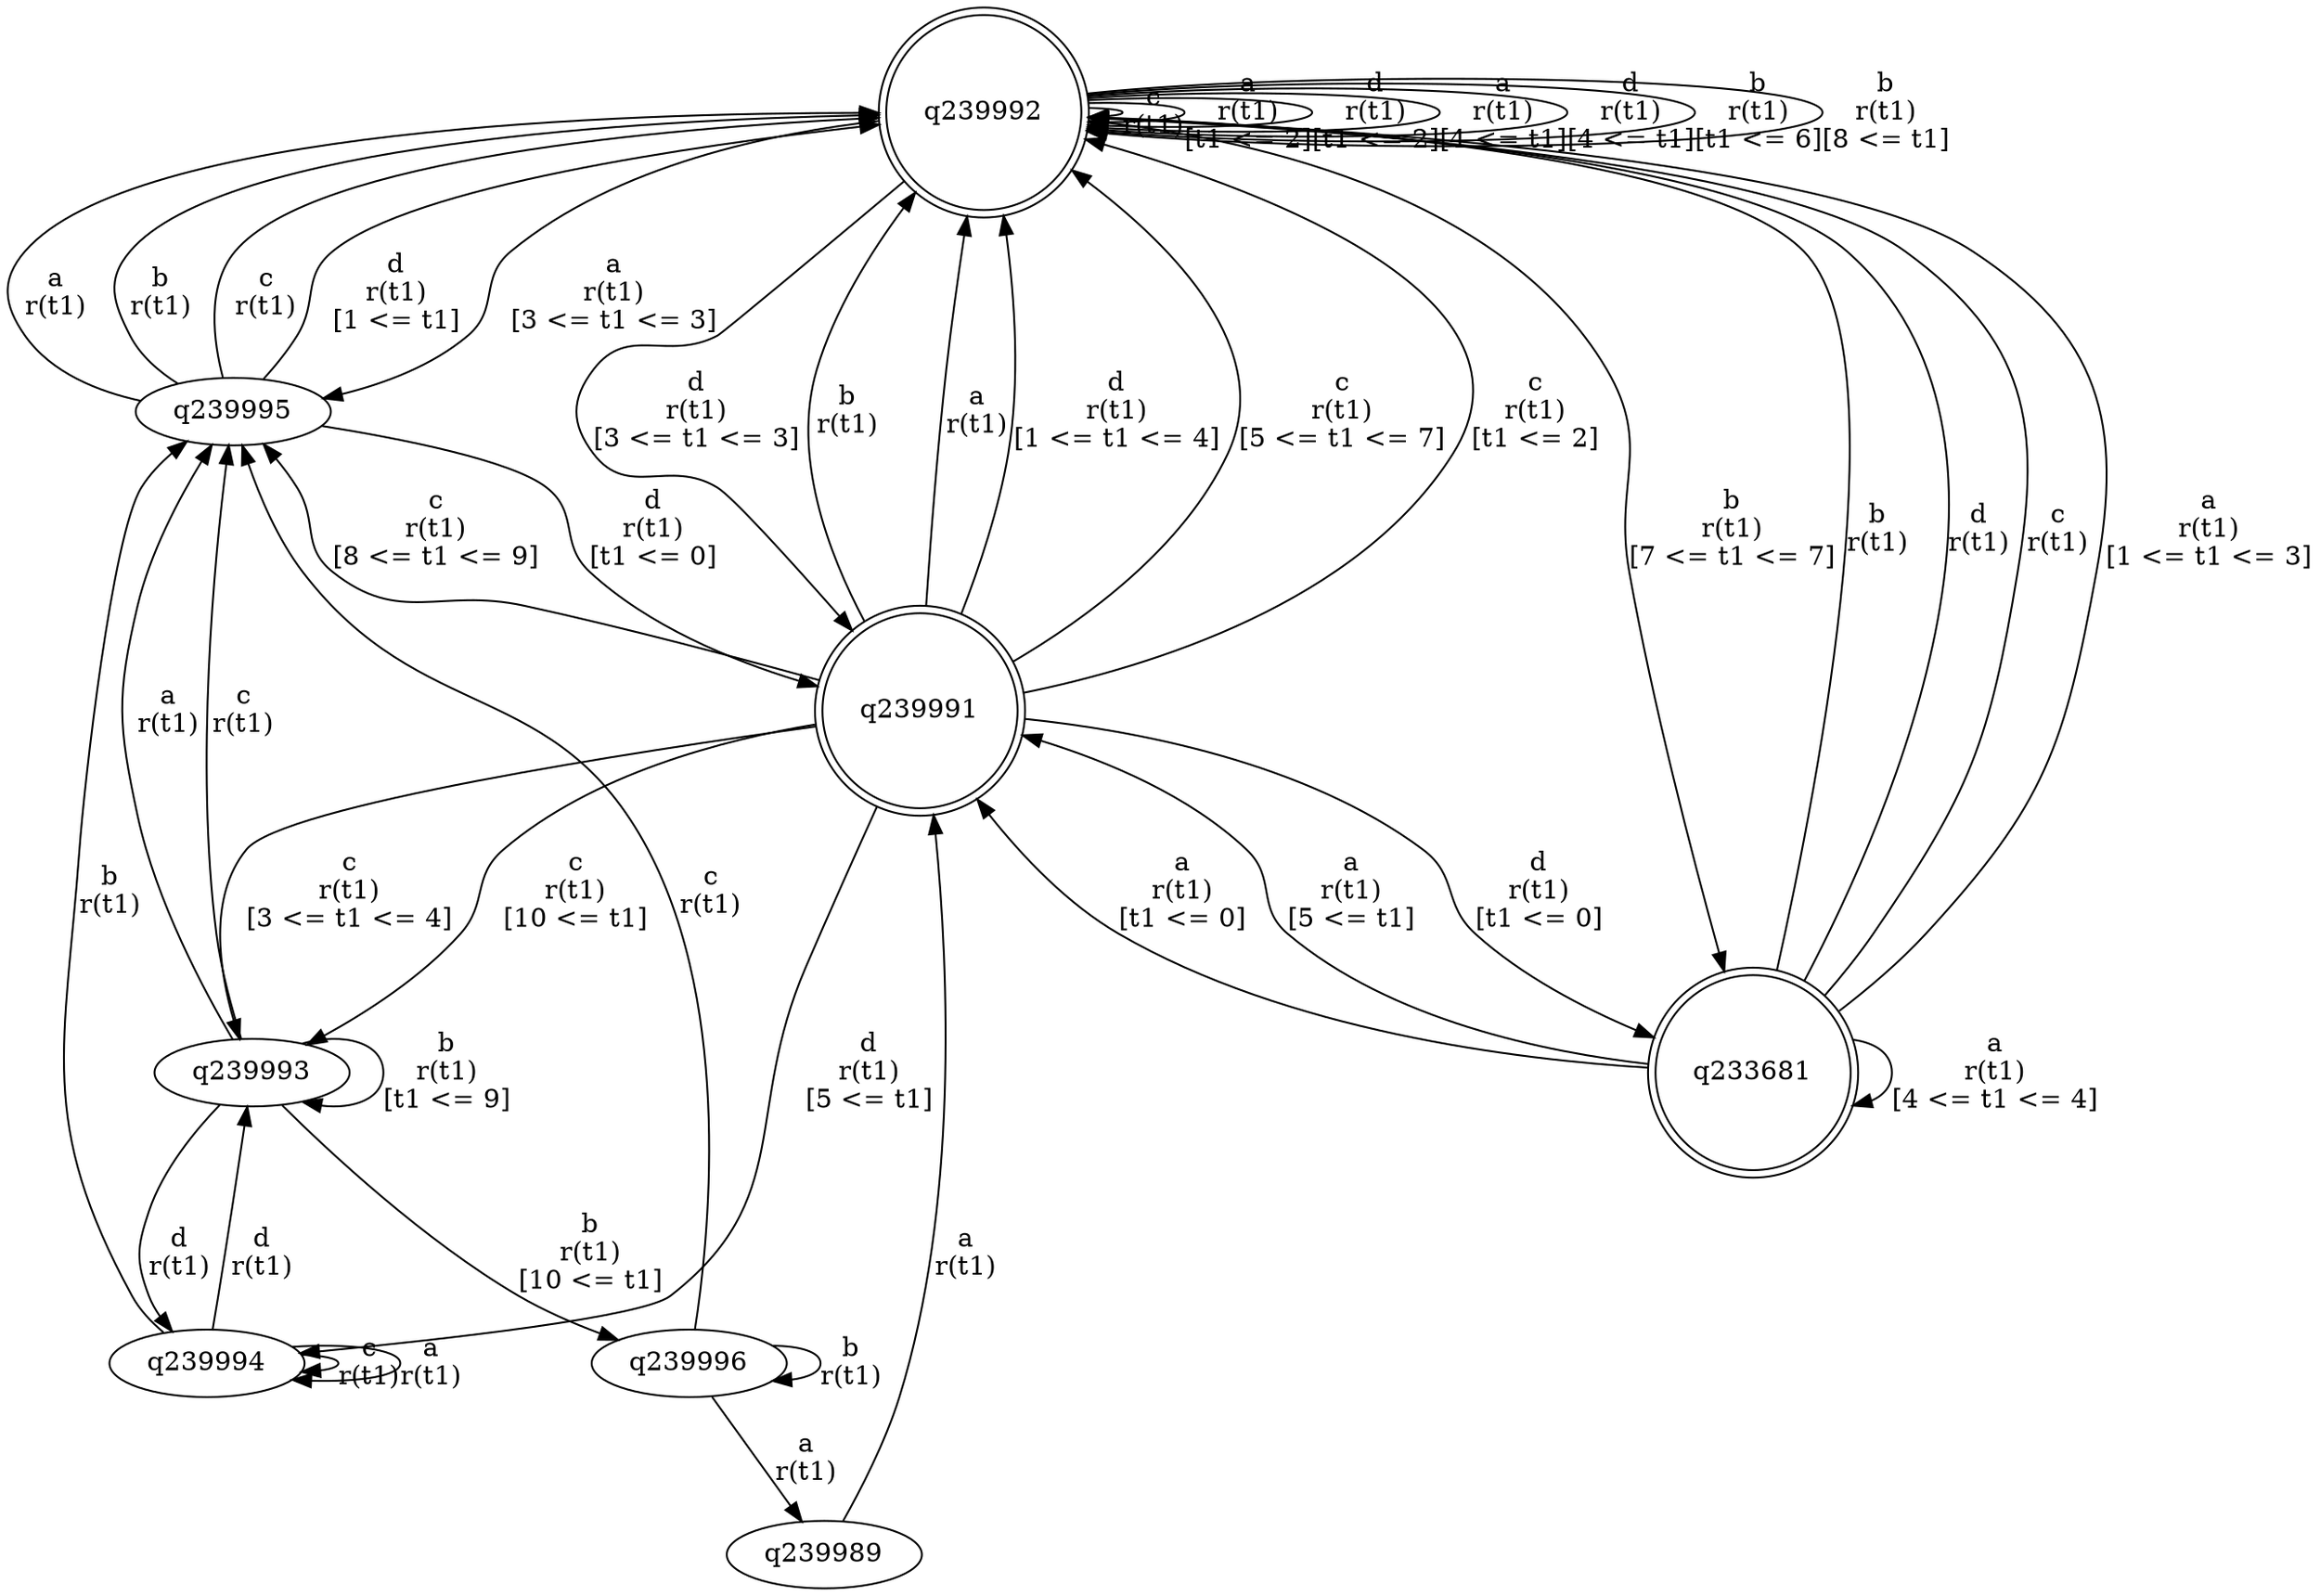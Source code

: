 digraph "tests_1/test103/solution101/solution_verwer" {
	q239992[label=q239992 shape=doublecircle]
	q239995[label=q239995]
	q239991[label=q239991 shape=doublecircle]
	q233681[label=q233681 shape=doublecircle]
	q239994[label=q239994]
	q239993[label=q239993]
	q239996[label=q239996]
	q239989[label=q239989]
	q239992 -> q239992[label="c\nr(t1)\n"]
	q239992 -> q239992[label="a\nr(t1)\n[t1 <= 2]"]
	q239992 -> q239992[label="d\nr(t1)\n[t1 <= 2]"]
	q239992 -> q239995[label="a\nr(t1)\n[3 <= t1 <= 3]"]
	q239995 -> q239992[label="a\nr(t1)\n"]
	q239995 -> q239992[label="b\nr(t1)\n"]
	q239995 -> q239992[label="c\nr(t1)\n"]
	q239995 -> q239991[label="d\nr(t1)\n[t1 <= 0]"]
	q239991 -> q239992[label="b\nr(t1)\n"]
	q239991 -> q239992[label="a\nr(t1)\n"]
	q239991 -> q233681[label="d\nr(t1)\n[t1 <= 0]"]
	q233681 -> q239992[label="b\nr(t1)\n"]
	q233681 -> q239992[label="d\nr(t1)\n"]
	q233681 -> q239992[label="c\nr(t1)\n"]
	q233681 -> q239991[label="a\nr(t1)\n[t1 <= 0]"]
	q233681 -> q239992[label="a\nr(t1)\n[1 <= t1 <= 3]"]
	q233681 -> q233681[label="a\nr(t1)\n[4 <= t1 <= 4]"]
	q233681 -> q239991[label="a\nr(t1)\n[5 <= t1]"]
	q239991 -> q239992[label="d\nr(t1)\n[1 <= t1 <= 4]"]
	q239991 -> q239994[label="d\nr(t1)\n[5 <= t1]"]
	q239994 -> q239995[label="b\nr(t1)\n"]
	q239994 -> q239994[label="c\nr(t1)\n"]
	q239994 -> q239994[label="a\nr(t1)\n"]
	q239994 -> q239993[label="d\nr(t1)\n"]
	q239993 -> q239995[label="c\nr(t1)\n"]
	q239993 -> q239995[label="a\nr(t1)\n"]
	q239993 -> q239993[label="b\nr(t1)\n[t1 <= 9]"]
	q239993 -> q239996[label="b\nr(t1)\n[10 <= t1]"]
	q239996 -> q239996[label="b\nr(t1)\n"]
	q239996 -> q239995[label="c\nr(t1)\n"]
	q239996 -> q239989[label="a\nr(t1)\n"]
	q239989 -> q239991[label="a\nr(t1)\n"]
	q239993 -> q239994[label="d\nr(t1)\n"]
	q239991 -> q239992[label="c\nr(t1)\n[5 <= t1 <= 7]"]
	q239991 -> q239995[label="c\nr(t1)\n[8 <= t1 <= 9]"]
	q239991 -> q239993[label="c\nr(t1)\n[10 <= t1]"]
	q239991 -> q239992[label="c\nr(t1)\n[t1 <= 2]"]
	q239991 -> q239993[label="c\nr(t1)\n[3 <= t1 <= 4]"]
	q239995 -> q239992[label="d\nr(t1)\n[1 <= t1]"]
	q239992 -> q239992[label="a\nr(t1)\n[4 <= t1]"]
	q239992 -> q239991[label="d\nr(t1)\n[3 <= t1 <= 3]"]
	q239992 -> q239992[label="d\nr(t1)\n[4 <= t1]"]
	q239992 -> q239992[label="b\nr(t1)\n[t1 <= 6]"]
	q239992 -> q233681[label="b\nr(t1)\n[7 <= t1 <= 7]"]
	q239992 -> q239992[label="b\nr(t1)\n[8 <= t1]"]
}
